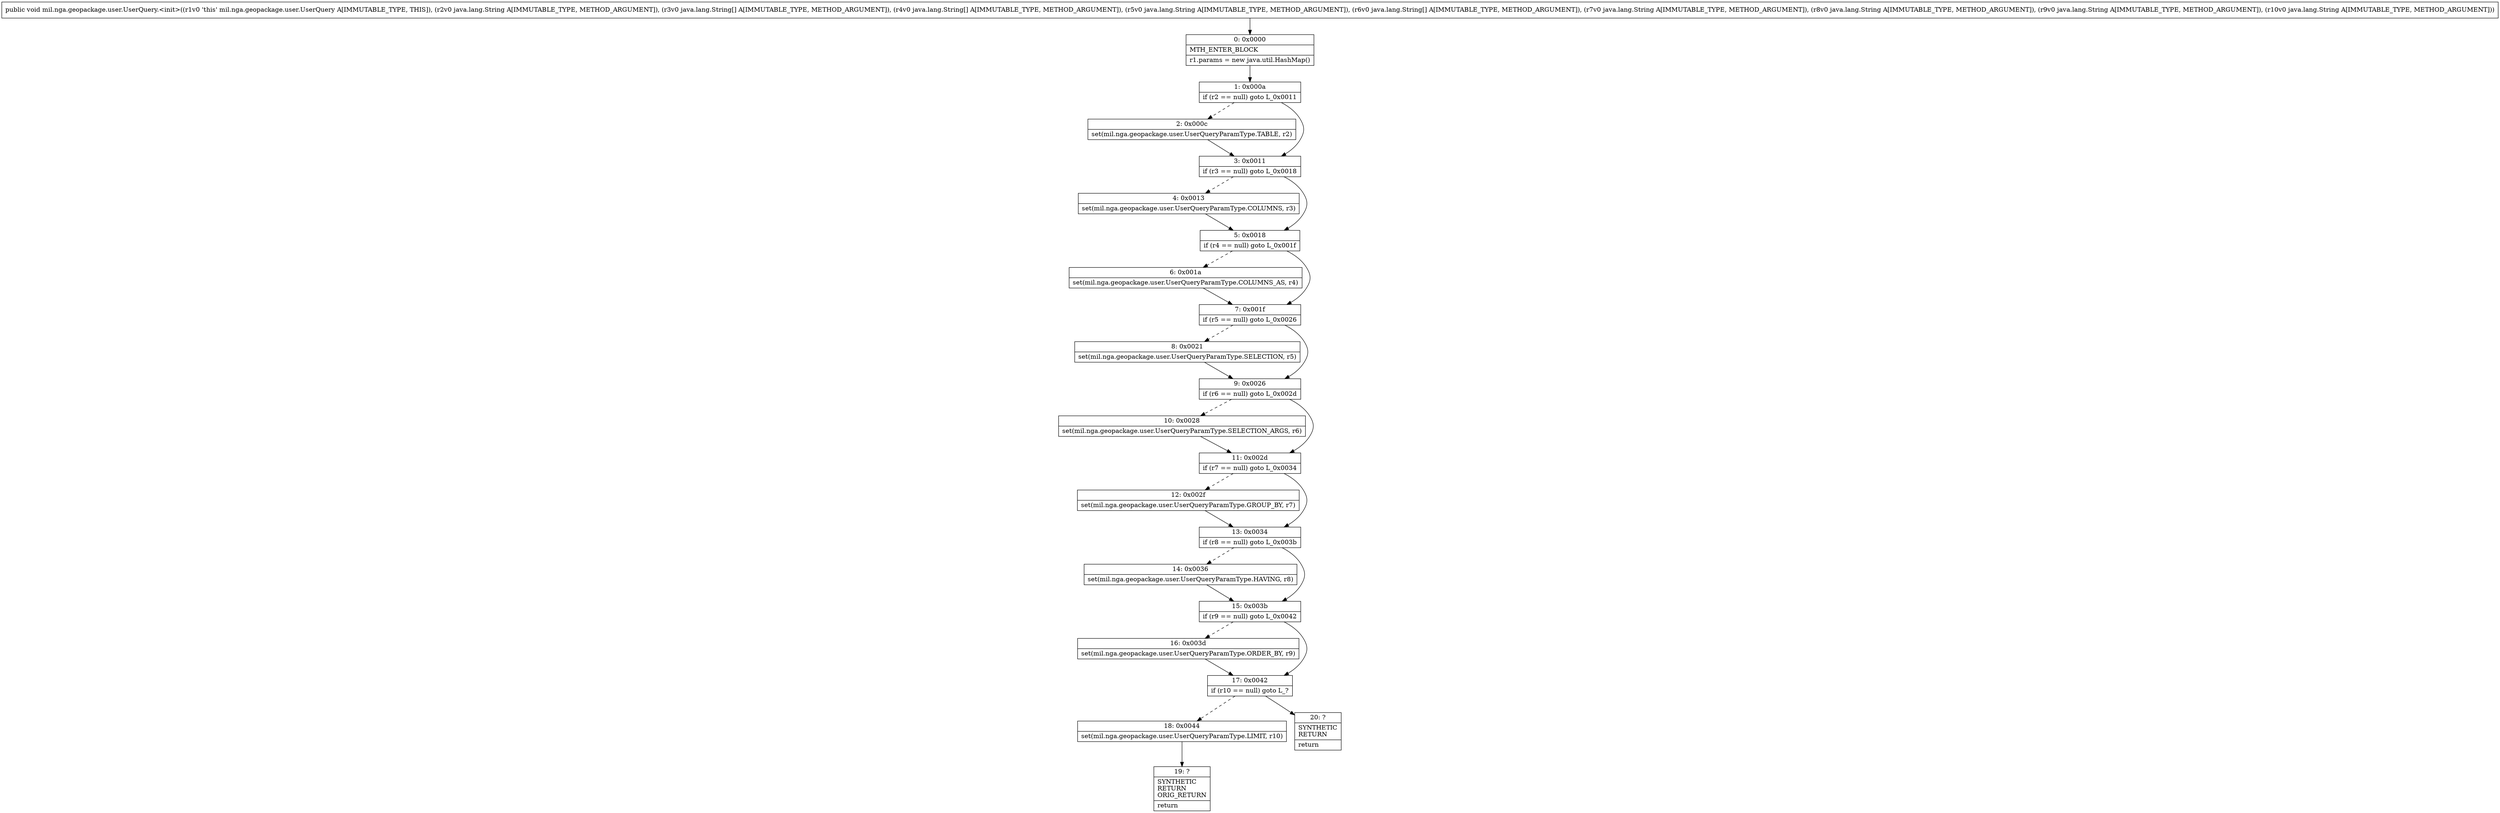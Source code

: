 digraph "CFG formil.nga.geopackage.user.UserQuery.\<init\>(Ljava\/lang\/String;[Ljava\/lang\/String;[Ljava\/lang\/String;Ljava\/lang\/String;[Ljava\/lang\/String;Ljava\/lang\/String;Ljava\/lang\/String;Ljava\/lang\/String;Ljava\/lang\/String;)V" {
Node_0 [shape=record,label="{0\:\ 0x0000|MTH_ENTER_BLOCK\l|r1.params = new java.util.HashMap()\l}"];
Node_1 [shape=record,label="{1\:\ 0x000a|if (r2 == null) goto L_0x0011\l}"];
Node_2 [shape=record,label="{2\:\ 0x000c|set(mil.nga.geopackage.user.UserQueryParamType.TABLE, r2)\l}"];
Node_3 [shape=record,label="{3\:\ 0x0011|if (r3 == null) goto L_0x0018\l}"];
Node_4 [shape=record,label="{4\:\ 0x0013|set(mil.nga.geopackage.user.UserQueryParamType.COLUMNS, r3)\l}"];
Node_5 [shape=record,label="{5\:\ 0x0018|if (r4 == null) goto L_0x001f\l}"];
Node_6 [shape=record,label="{6\:\ 0x001a|set(mil.nga.geopackage.user.UserQueryParamType.COLUMNS_AS, r4)\l}"];
Node_7 [shape=record,label="{7\:\ 0x001f|if (r5 == null) goto L_0x0026\l}"];
Node_8 [shape=record,label="{8\:\ 0x0021|set(mil.nga.geopackage.user.UserQueryParamType.SELECTION, r5)\l}"];
Node_9 [shape=record,label="{9\:\ 0x0026|if (r6 == null) goto L_0x002d\l}"];
Node_10 [shape=record,label="{10\:\ 0x0028|set(mil.nga.geopackage.user.UserQueryParamType.SELECTION_ARGS, r6)\l}"];
Node_11 [shape=record,label="{11\:\ 0x002d|if (r7 == null) goto L_0x0034\l}"];
Node_12 [shape=record,label="{12\:\ 0x002f|set(mil.nga.geopackage.user.UserQueryParamType.GROUP_BY, r7)\l}"];
Node_13 [shape=record,label="{13\:\ 0x0034|if (r8 == null) goto L_0x003b\l}"];
Node_14 [shape=record,label="{14\:\ 0x0036|set(mil.nga.geopackage.user.UserQueryParamType.HAVING, r8)\l}"];
Node_15 [shape=record,label="{15\:\ 0x003b|if (r9 == null) goto L_0x0042\l}"];
Node_16 [shape=record,label="{16\:\ 0x003d|set(mil.nga.geopackage.user.UserQueryParamType.ORDER_BY, r9)\l}"];
Node_17 [shape=record,label="{17\:\ 0x0042|if (r10 == null) goto L_?\l}"];
Node_18 [shape=record,label="{18\:\ 0x0044|set(mil.nga.geopackage.user.UserQueryParamType.LIMIT, r10)\l}"];
Node_19 [shape=record,label="{19\:\ ?|SYNTHETIC\lRETURN\lORIG_RETURN\l|return\l}"];
Node_20 [shape=record,label="{20\:\ ?|SYNTHETIC\lRETURN\l|return\l}"];
MethodNode[shape=record,label="{public void mil.nga.geopackage.user.UserQuery.\<init\>((r1v0 'this' mil.nga.geopackage.user.UserQuery A[IMMUTABLE_TYPE, THIS]), (r2v0 java.lang.String A[IMMUTABLE_TYPE, METHOD_ARGUMENT]), (r3v0 java.lang.String[] A[IMMUTABLE_TYPE, METHOD_ARGUMENT]), (r4v0 java.lang.String[] A[IMMUTABLE_TYPE, METHOD_ARGUMENT]), (r5v0 java.lang.String A[IMMUTABLE_TYPE, METHOD_ARGUMENT]), (r6v0 java.lang.String[] A[IMMUTABLE_TYPE, METHOD_ARGUMENT]), (r7v0 java.lang.String A[IMMUTABLE_TYPE, METHOD_ARGUMENT]), (r8v0 java.lang.String A[IMMUTABLE_TYPE, METHOD_ARGUMENT]), (r9v0 java.lang.String A[IMMUTABLE_TYPE, METHOD_ARGUMENT]), (r10v0 java.lang.String A[IMMUTABLE_TYPE, METHOD_ARGUMENT])) }"];
MethodNode -> Node_0;
Node_0 -> Node_1;
Node_1 -> Node_2[style=dashed];
Node_1 -> Node_3;
Node_2 -> Node_3;
Node_3 -> Node_4[style=dashed];
Node_3 -> Node_5;
Node_4 -> Node_5;
Node_5 -> Node_6[style=dashed];
Node_5 -> Node_7;
Node_6 -> Node_7;
Node_7 -> Node_8[style=dashed];
Node_7 -> Node_9;
Node_8 -> Node_9;
Node_9 -> Node_10[style=dashed];
Node_9 -> Node_11;
Node_10 -> Node_11;
Node_11 -> Node_12[style=dashed];
Node_11 -> Node_13;
Node_12 -> Node_13;
Node_13 -> Node_14[style=dashed];
Node_13 -> Node_15;
Node_14 -> Node_15;
Node_15 -> Node_16[style=dashed];
Node_15 -> Node_17;
Node_16 -> Node_17;
Node_17 -> Node_18[style=dashed];
Node_17 -> Node_20;
Node_18 -> Node_19;
}

